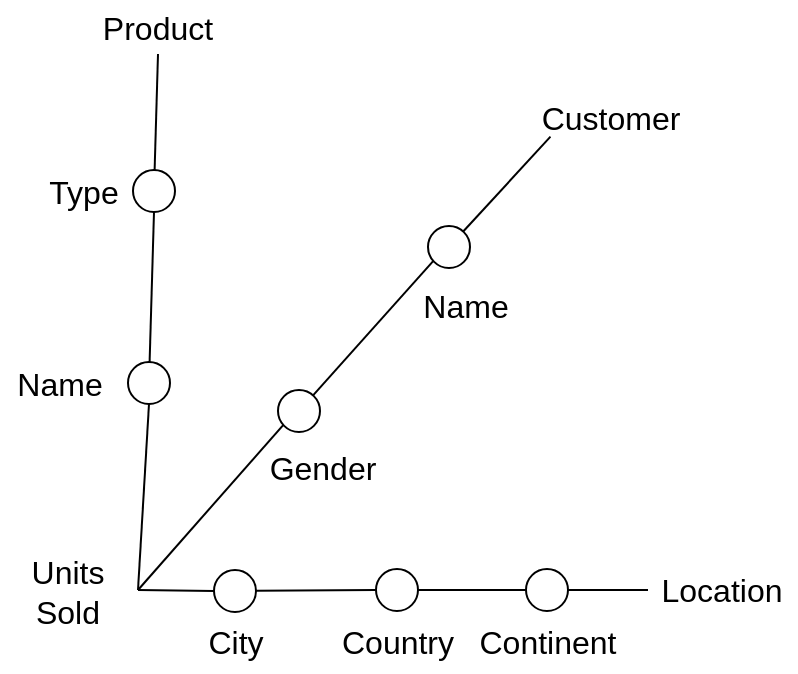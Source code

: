 <mxfile version="24.0.5" type="device">
  <diagram name="Page-1" id="_CA_5brBcKF56YRc_2V3">
    <mxGraphModel dx="473" dy="684" grid="0" gridSize="10" guides="1" tooltips="1" connect="1" arrows="1" fold="1" page="0" pageScale="1" pageWidth="850" pageHeight="1100" math="0" shadow="0">
      <root>
        <mxCell id="0" />
        <mxCell id="1" parent="0" />
        <mxCell id="tAsioQ-AjXroXMwKFQ7i-1" value="" style="endArrow=none;html=1;rounded=0;fontSize=12;startSize=8;endSize=8;curved=1;entryX=0.5;entryY=1;entryDx=0;entryDy=0;" edge="1" parent="1" source="tAsioQ-AjXroXMwKFQ7i-35" target="tAsioQ-AjXroXMwKFQ7i-5">
          <mxGeometry width="50" height="50" relative="1" as="geometry">
            <mxPoint x="71" y="302" as="sourcePoint" />
            <mxPoint x="81" y="46" as="targetPoint" />
          </mxGeometry>
        </mxCell>
        <mxCell id="tAsioQ-AjXroXMwKFQ7i-2" value="" style="endArrow=none;html=1;rounded=0;fontSize=12;startSize=8;endSize=8;curved=1;entryX=0;entryY=0.5;entryDx=0;entryDy=0;" edge="1" parent="1" source="tAsioQ-AjXroXMwKFQ7i-14" target="tAsioQ-AjXroXMwKFQ7i-9">
          <mxGeometry width="50" height="50" relative="1" as="geometry">
            <mxPoint x="71" y="302" as="sourcePoint" />
            <mxPoint x="312" y="302" as="targetPoint" />
          </mxGeometry>
        </mxCell>
        <mxCell id="tAsioQ-AjXroXMwKFQ7i-3" value="" style="endArrow=none;html=1;rounded=0;fontSize=12;startSize=8;endSize=8;curved=1;entryX=0.144;entryY=0.811;entryDx=0;entryDy=0;entryPerimeter=0;" edge="1" parent="1" source="tAsioQ-AjXroXMwKFQ7i-24" target="tAsioQ-AjXroXMwKFQ7i-8">
          <mxGeometry width="50" height="50" relative="1" as="geometry">
            <mxPoint x="71" y="302" as="sourcePoint" />
            <mxPoint x="267" y="82" as="targetPoint" />
          </mxGeometry>
        </mxCell>
        <mxCell id="tAsioQ-AjXroXMwKFQ7i-5" value="Product" style="text;html=1;align=center;verticalAlign=middle;whiteSpace=wrap;rounded=0;fontSize=16;" vertex="1" parent="1">
          <mxGeometry x="51" y="7" width="60" height="27" as="geometry" />
        </mxCell>
        <mxCell id="tAsioQ-AjXroXMwKFQ7i-6" style="edgeStyle=none;curved=1;rounded=0;orthogonalLoop=1;jettySize=auto;html=1;entryX=0.5;entryY=1;entryDx=0;entryDy=0;fontSize=12;startSize=8;endSize=8;" edge="1" parent="1" source="tAsioQ-AjXroXMwKFQ7i-5" target="tAsioQ-AjXroXMwKFQ7i-5">
          <mxGeometry relative="1" as="geometry" />
        </mxCell>
        <mxCell id="tAsioQ-AjXroXMwKFQ7i-8" value="Customer" style="text;html=1;align=center;verticalAlign=middle;whiteSpace=wrap;rounded=0;fontSize=16;" vertex="1" parent="1">
          <mxGeometry x="265" y="51" width="85" height="30" as="geometry" />
        </mxCell>
        <mxCell id="tAsioQ-AjXroXMwKFQ7i-9" value="Location" style="text;html=1;align=center;verticalAlign=middle;whiteSpace=wrap;rounded=0;fontSize=16;" vertex="1" parent="1">
          <mxGeometry x="326" y="287" width="74" height="30" as="geometry" />
        </mxCell>
        <mxCell id="tAsioQ-AjXroXMwKFQ7i-11" value="" style="endArrow=none;html=1;rounded=0;fontSize=12;startSize=8;endSize=8;curved=1;entryX=0;entryY=0.5;entryDx=0;entryDy=0;" edge="1" parent="1" target="tAsioQ-AjXroXMwKFQ7i-10">
          <mxGeometry width="50" height="50" relative="1" as="geometry">
            <mxPoint x="71" y="302" as="sourcePoint" />
            <mxPoint x="326" y="302" as="targetPoint" />
          </mxGeometry>
        </mxCell>
        <mxCell id="tAsioQ-AjXroXMwKFQ7i-10" value="" style="ellipse;whiteSpace=wrap;html=1;aspect=fixed;" vertex="1" parent="1">
          <mxGeometry x="109" y="292" width="21" height="21" as="geometry" />
        </mxCell>
        <mxCell id="tAsioQ-AjXroXMwKFQ7i-13" value="" style="endArrow=none;html=1;rounded=0;fontSize=12;startSize=8;endSize=8;curved=1;entryX=0;entryY=0.5;entryDx=0;entryDy=0;" edge="1" parent="1" source="tAsioQ-AjXroXMwKFQ7i-10" target="tAsioQ-AjXroXMwKFQ7i-12">
          <mxGeometry width="50" height="50" relative="1" as="geometry">
            <mxPoint x="130" y="303" as="sourcePoint" />
            <mxPoint x="326" y="302" as="targetPoint" />
          </mxGeometry>
        </mxCell>
        <mxCell id="tAsioQ-AjXroXMwKFQ7i-12" value="" style="ellipse;whiteSpace=wrap;html=1;aspect=fixed;" vertex="1" parent="1">
          <mxGeometry x="190" y="291.5" width="21" height="21" as="geometry" />
        </mxCell>
        <mxCell id="tAsioQ-AjXroXMwKFQ7i-15" value="" style="endArrow=none;html=1;rounded=0;fontSize=12;startSize=8;endSize=8;curved=1;entryX=0;entryY=0.5;entryDx=0;entryDy=0;" edge="1" parent="1" source="tAsioQ-AjXroXMwKFQ7i-12" target="tAsioQ-AjXroXMwKFQ7i-14">
          <mxGeometry width="50" height="50" relative="1" as="geometry">
            <mxPoint x="204" y="303" as="sourcePoint" />
            <mxPoint x="326" y="302" as="targetPoint" />
          </mxGeometry>
        </mxCell>
        <mxCell id="tAsioQ-AjXroXMwKFQ7i-14" value="" style="ellipse;whiteSpace=wrap;html=1;aspect=fixed;" vertex="1" parent="1">
          <mxGeometry x="265" y="291.5" width="21" height="21" as="geometry" />
        </mxCell>
        <mxCell id="tAsioQ-AjXroXMwKFQ7i-16" value="City" style="text;html=1;align=center;verticalAlign=middle;whiteSpace=wrap;rounded=0;fontSize=16;" vertex="1" parent="1">
          <mxGeometry x="89.5" y="312.5" width="60" height="30" as="geometry" />
        </mxCell>
        <mxCell id="tAsioQ-AjXroXMwKFQ7i-17" value="Country" style="text;html=1;align=center;verticalAlign=middle;whiteSpace=wrap;rounded=0;fontSize=16;" vertex="1" parent="1">
          <mxGeometry x="170.5" y="313" width="60" height="29.5" as="geometry" />
        </mxCell>
        <mxCell id="tAsioQ-AjXroXMwKFQ7i-18" value="Continent" style="text;html=1;align=center;verticalAlign=middle;whiteSpace=wrap;rounded=0;fontSize=16;" vertex="1" parent="1">
          <mxGeometry x="245.5" y="313" width="60" height="30" as="geometry" />
        </mxCell>
        <mxCell id="tAsioQ-AjXroXMwKFQ7i-23" value="" style="endArrow=none;html=1;rounded=0;fontSize=12;startSize=8;endSize=8;curved=1;entryX=0.144;entryY=0.811;entryDx=0;entryDy=0;entryPerimeter=0;" edge="1" parent="1" target="tAsioQ-AjXroXMwKFQ7i-22">
          <mxGeometry width="50" height="50" relative="1" as="geometry">
            <mxPoint x="71" y="302" as="sourcePoint" />
            <mxPoint x="277" y="75" as="targetPoint" />
          </mxGeometry>
        </mxCell>
        <mxCell id="tAsioQ-AjXroXMwKFQ7i-22" value="" style="ellipse;whiteSpace=wrap;html=1;aspect=fixed;" vertex="1" parent="1">
          <mxGeometry x="141" y="202" width="21" height="21" as="geometry" />
        </mxCell>
        <mxCell id="tAsioQ-AjXroXMwKFQ7i-25" value="" style="endArrow=none;html=1;rounded=0;fontSize=12;startSize=8;endSize=8;curved=1;entryX=0.144;entryY=0.811;entryDx=0;entryDy=0;entryPerimeter=0;" edge="1" parent="1" source="tAsioQ-AjXroXMwKFQ7i-22" target="tAsioQ-AjXroXMwKFQ7i-24">
          <mxGeometry width="50" height="50" relative="1" as="geometry">
            <mxPoint x="132" y="237" as="sourcePoint" />
            <mxPoint x="277" y="75" as="targetPoint" />
          </mxGeometry>
        </mxCell>
        <mxCell id="tAsioQ-AjXroXMwKFQ7i-24" value="" style="ellipse;whiteSpace=wrap;html=1;aspect=fixed;" vertex="1" parent="1">
          <mxGeometry x="216" y="120" width="21" height="21" as="geometry" />
        </mxCell>
        <mxCell id="tAsioQ-AjXroXMwKFQ7i-28" value="Gender" style="text;html=1;align=center;verticalAlign=middle;whiteSpace=wrap;rounded=0;fontSize=16;" vertex="1" parent="1">
          <mxGeometry x="128" y="226" width="71" height="30" as="geometry" />
        </mxCell>
        <mxCell id="tAsioQ-AjXroXMwKFQ7i-29" value="Name" style="text;html=1;align=center;verticalAlign=middle;whiteSpace=wrap;rounded=0;fontSize=16;" vertex="1" parent="1">
          <mxGeometry x="205" y="145" width="60" height="30" as="geometry" />
        </mxCell>
        <mxCell id="tAsioQ-AjXroXMwKFQ7i-31" value="" style="endArrow=none;html=1;rounded=0;fontSize=12;startSize=8;endSize=8;curved=1;entryX=0.5;entryY=1;entryDx=0;entryDy=0;" edge="1" parent="1" target="tAsioQ-AjXroXMwKFQ7i-30">
          <mxGeometry width="50" height="50" relative="1" as="geometry">
            <mxPoint x="71" y="302" as="sourcePoint" />
            <mxPoint x="81" y="34" as="targetPoint" />
          </mxGeometry>
        </mxCell>
        <mxCell id="tAsioQ-AjXroXMwKFQ7i-30" value="" style="ellipse;whiteSpace=wrap;html=1;aspect=fixed;" vertex="1" parent="1">
          <mxGeometry x="66" y="188" width="21" height="21" as="geometry" />
        </mxCell>
        <mxCell id="tAsioQ-AjXroXMwKFQ7i-32" value="Name" style="text;html=1;align=center;verticalAlign=middle;whiteSpace=wrap;rounded=0;fontSize=16;" vertex="1" parent="1">
          <mxGeometry x="2" y="183.5" width="60" height="30" as="geometry" />
        </mxCell>
        <mxCell id="tAsioQ-AjXroXMwKFQ7i-34" value="Units Sold" style="text;html=1;align=center;verticalAlign=middle;whiteSpace=wrap;rounded=0;fontSize=16;" vertex="1" parent="1">
          <mxGeometry x="6" y="287.5" width="60" height="30" as="geometry" />
        </mxCell>
        <mxCell id="tAsioQ-AjXroXMwKFQ7i-37" value="" style="endArrow=none;html=1;rounded=0;fontSize=12;startSize=8;endSize=8;curved=1;entryX=0.5;entryY=1;entryDx=0;entryDy=0;" edge="1" parent="1" source="tAsioQ-AjXroXMwKFQ7i-30" target="tAsioQ-AjXroXMwKFQ7i-35">
          <mxGeometry width="50" height="50" relative="1" as="geometry">
            <mxPoint x="77" y="188" as="sourcePoint" />
            <mxPoint x="81" y="34" as="targetPoint" />
          </mxGeometry>
        </mxCell>
        <mxCell id="tAsioQ-AjXroXMwKFQ7i-35" value="" style="ellipse;whiteSpace=wrap;html=1;aspect=fixed;" vertex="1" parent="1">
          <mxGeometry x="68.5" y="92" width="21" height="21" as="geometry" />
        </mxCell>
        <mxCell id="tAsioQ-AjXroXMwKFQ7i-38" value="Type" style="text;html=1;align=center;verticalAlign=middle;whiteSpace=wrap;rounded=0;fontSize=16;" vertex="1" parent="1">
          <mxGeometry x="14" y="87.5" width="60" height="30" as="geometry" />
        </mxCell>
      </root>
    </mxGraphModel>
  </diagram>
</mxfile>
